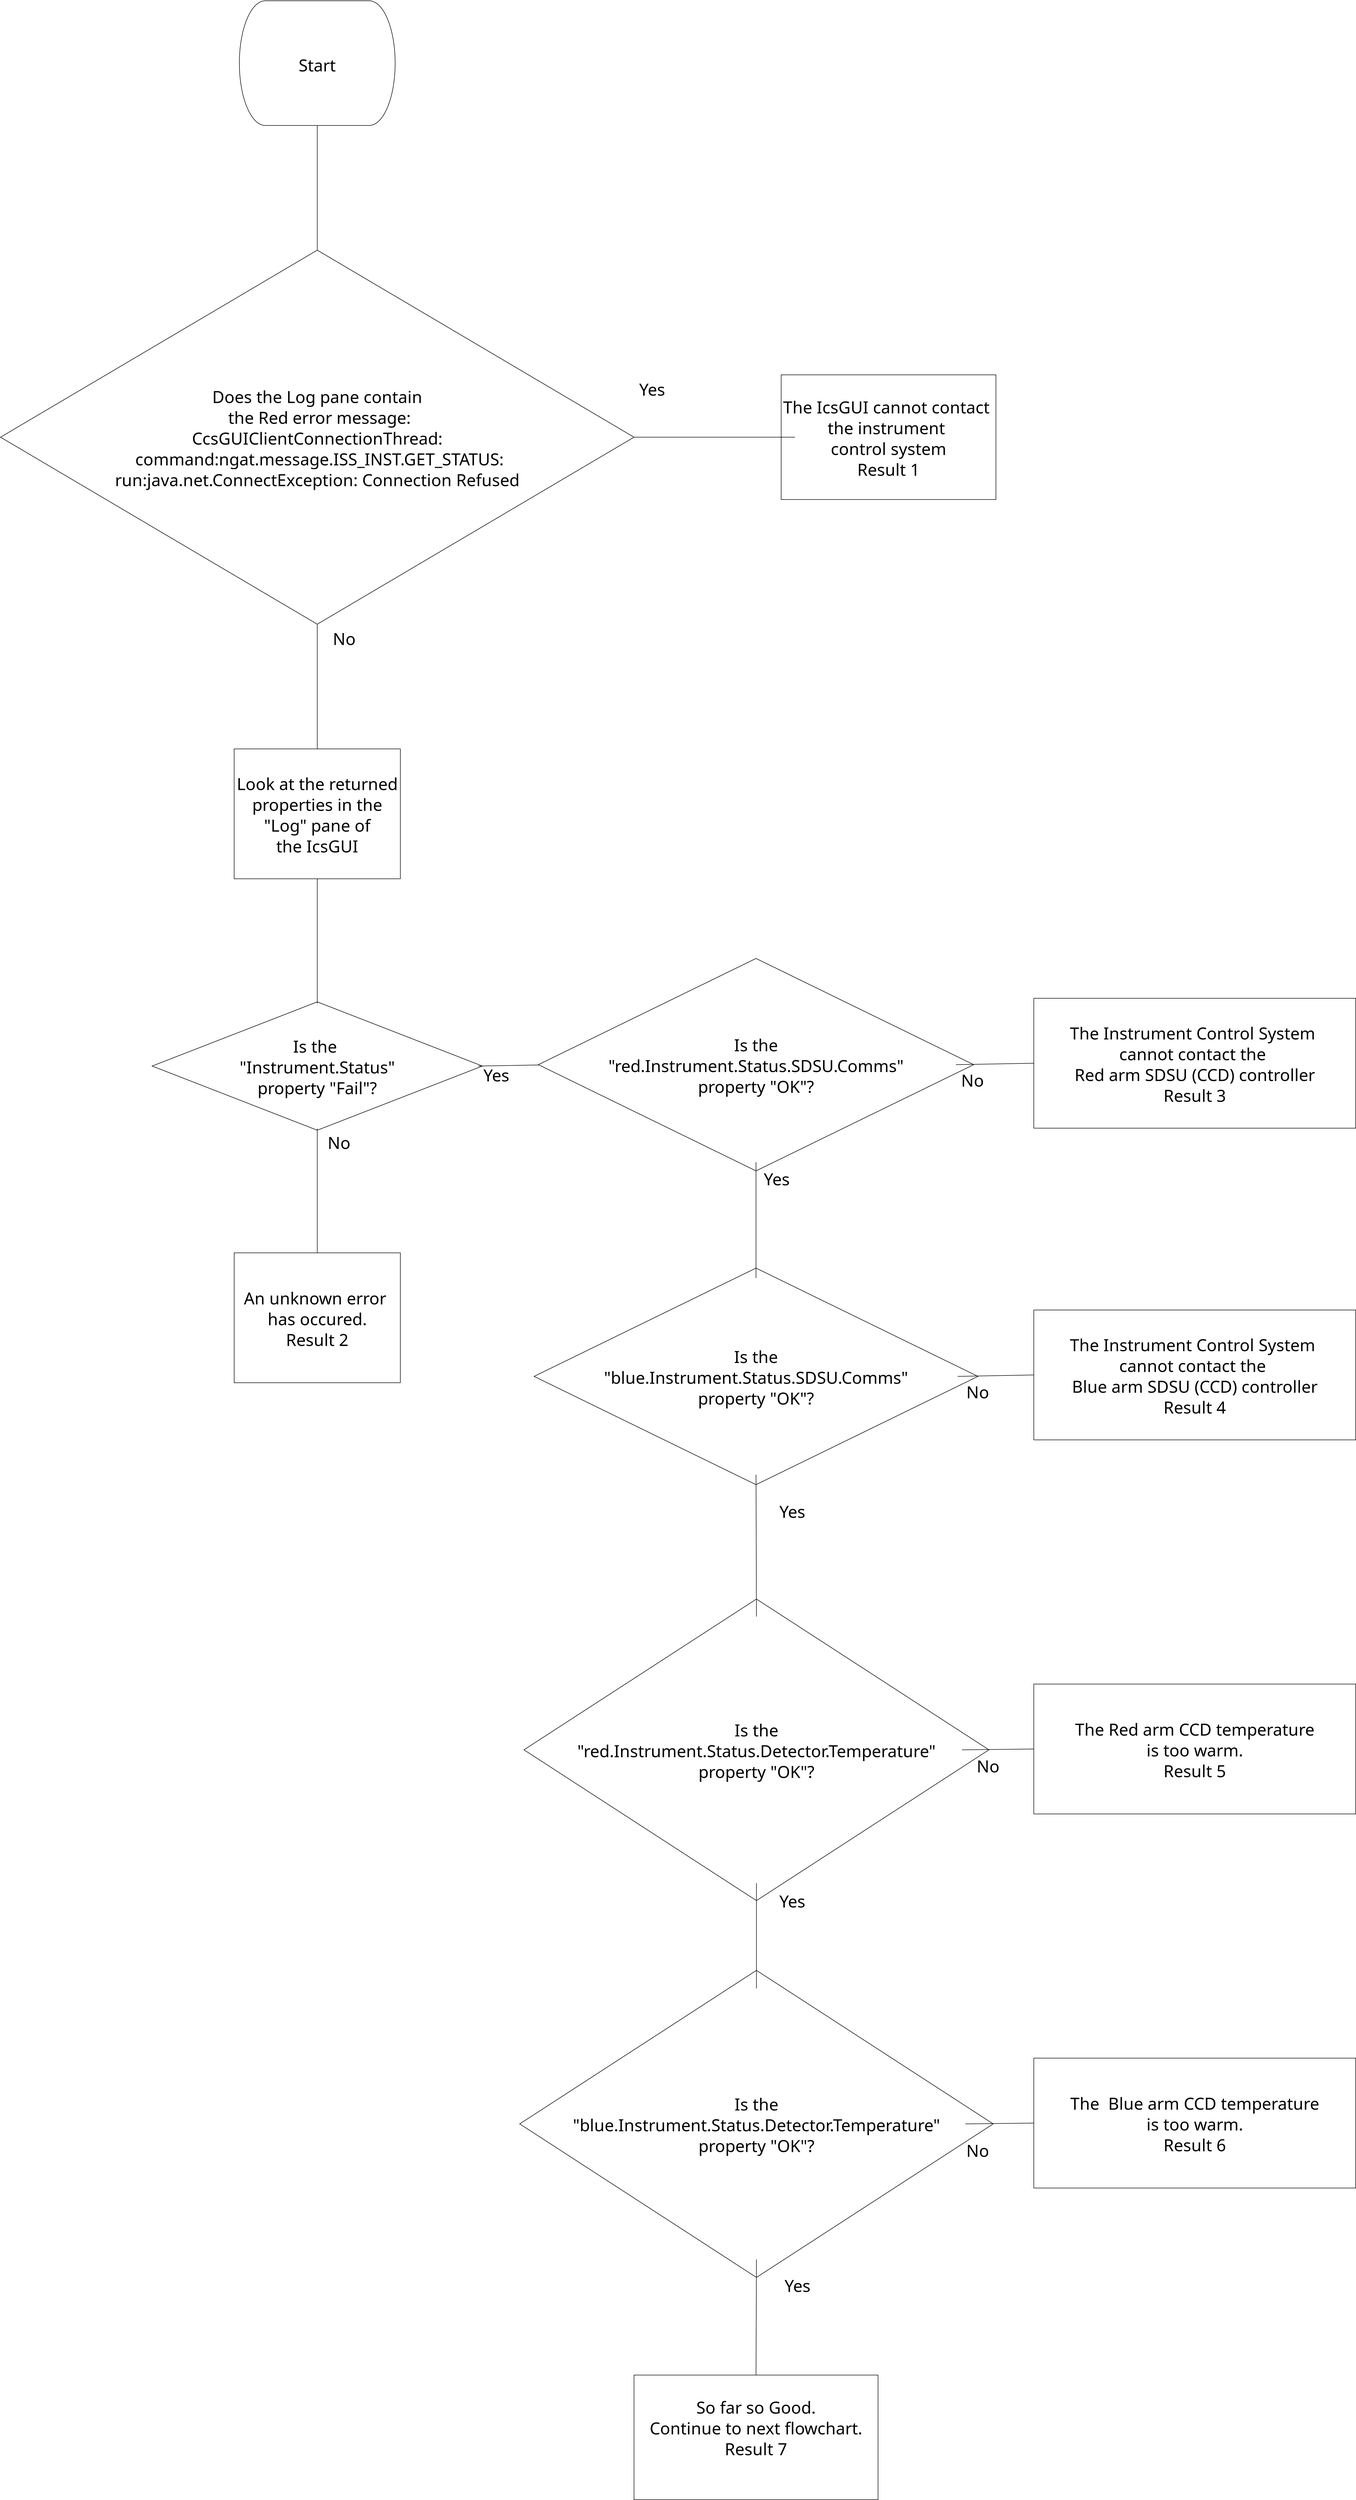 <?xml version="1.0" encoding="UTF-8"?>
<dia:diagram xmlns:dia="http://www.lysator.liu.se/~alla/dia/"><dia:layer name="Background" visible="true"><dia:object type="Flowchart - Terminal" version="0" id="O0"><dia:attribute name="obj_pos"><dia:point val="31,-24"/></dia:attribute><dia:attribute name="obj_bb"><dia:rectangle val="30.95,-24.05;61.05,0.05"/></dia:attribute><dia:attribute name="elem_corner"><dia:point val="31,-24"/></dia:attribute><dia:attribute name="elem_width"><dia:real val="30"/></dia:attribute><dia:attribute name="elem_height"><dia:real val="24"/></dia:attribute><dia:attribute name="show_background"><dia:boolean val="true"/></dia:attribute><dia:attribute name="flip_horizontal"><dia:boolean val="false"/></dia:attribute><dia:attribute name="flip_vertical"><dia:boolean val="false"/></dia:attribute><dia:attribute name="padding"><dia:real val="0.354"/></dia:attribute><dia:attribute name="text"><dia:composite type="text"><dia:attribute name="string"><dia:string>#Start#</dia:string></dia:attribute><dia:attribute name="font"><dia:font family="sans" style="0" name="Courier"/></dia:attribute><dia:attribute name="height"><dia:real val="4"/></dia:attribute><dia:attribute name="pos"><dia:point val="46,-11.05"/></dia:attribute><dia:attribute name="color"><dia:color val="#000000"/></dia:attribute><dia:attribute name="alignment"><dia:enum val="1"/></dia:attribute></dia:composite></dia:attribute></dia:object><dia:object type="Flowchart - Diamond" version="0" id="O1"><dia:attribute name="obj_pos"><dia:point val="-15,24"/></dia:attribute><dia:attribute name="obj_bb"><dia:rectangle val="-15.05,23.95;107.05,96.05"/></dia:attribute><dia:attribute name="elem_corner"><dia:point val="-15,24"/></dia:attribute><dia:attribute name="elem_width"><dia:real val="122"/></dia:attribute><dia:attribute name="elem_height"><dia:real val="72"/></dia:attribute><dia:attribute name="show_background"><dia:boolean val="true"/></dia:attribute><dia:attribute name="padding"><dia:real val="0.354"/></dia:attribute><dia:attribute name="text"><dia:composite type="text"><dia:attribute name="string"><dia:string>#Does the Log pane contain
 the Red error message:
CcsGUIClientConnectionThread:
 command:ngat.message.ISS_INST.GET_STATUS:
run:java.net.ConnectException: Connection Refused#</dia:string></dia:attribute><dia:attribute name="font"><dia:font family="sans" style="0" name="Courier"/></dia:attribute><dia:attribute name="height"><dia:real val="4"/></dia:attribute><dia:attribute name="pos"><dia:point val="46,52.95"/></dia:attribute><dia:attribute name="color"><dia:color val="#000000"/></dia:attribute><dia:attribute name="alignment"><dia:enum val="1"/></dia:attribute></dia:composite></dia:attribute></dia:object><dia:object type="Flowchart - Box" version="0" id="O2"><dia:attribute name="obj_pos"><dia:point val="138,48"/></dia:attribute><dia:attribute name="obj_bb"><dia:rectangle val="137.95,47.95;174.1,72.05"/></dia:attribute><dia:attribute name="elem_corner"><dia:point val="138,48"/></dia:attribute><dia:attribute name="elem_width"><dia:real val="36.05"/></dia:attribute><dia:attribute name="elem_height"><dia:real val="24"/></dia:attribute><dia:attribute name="show_background"><dia:boolean val="true"/></dia:attribute><dia:attribute name="padding"><dia:real val="0.5"/></dia:attribute><dia:attribute name="text"><dia:composite type="text"><dia:attribute name="string"><dia:string>#The IcsGUI cannot contact 
the instrument 
control system
Result 1#</dia:string></dia:attribute><dia:attribute name="font"><dia:font family="sans" style="0" name="Courier"/></dia:attribute><dia:attribute name="height"><dia:real val="4"/></dia:attribute><dia:attribute name="pos"><dia:point val="156.025,54.95"/></dia:attribute><dia:attribute name="color"><dia:color val="#000000"/></dia:attribute><dia:attribute name="alignment"><dia:enum val="1"/></dia:attribute></dia:composite></dia:attribute></dia:object><dia:object type="Standard - Line" version="0" id="O3"><dia:attribute name="obj_pos"><dia:point val="107,60"/></dia:attribute><dia:attribute name="obj_bb"><dia:rectangle val="106.95,59.95;138.05,60.05"/></dia:attribute><dia:attribute name="conn_endpoints"><dia:point val="107,60"/><dia:point val="138,60"/></dia:attribute><dia:attribute name="numcp"><dia:int val="1"/></dia:attribute><dia:connections><dia:connection handle="0" to="O1" connection="4"/><dia:connection handle="1" to="O2" connection="7"/></dia:connections></dia:object><dia:object type="Standard - Line" version="0" id="O4"><dia:attribute name="obj_pos"><dia:point val="46,0"/></dia:attribute><dia:attribute name="obj_bb"><dia:rectangle val="45.95,-0.05;46.05,24.05"/></dia:attribute><dia:attribute name="conn_endpoints"><dia:point val="46,0"/><dia:point val="46,24"/></dia:attribute><dia:attribute name="numcp"><dia:int val="1"/></dia:attribute><dia:connections><dia:connection handle="0" to="O0" connection="14"/><dia:connection handle="1" to="O1" connection="0"/></dia:connections></dia:object><dia:object type="Standard - Text" version="0" id="O5"><dia:attribute name="obj_pos"><dia:point val="108,52"/></dia:attribute><dia:attribute name="obj_bb"><dia:rectangle val="107.91,48.96;113,53.88"/></dia:attribute><dia:attribute name="text"><dia:composite type="text"><dia:attribute name="string"><dia:string>#Yes#</dia:string></dia:attribute><dia:attribute name="font"><dia:font family="sans" style="0" name="Courier"/></dia:attribute><dia:attribute name="height"><dia:real val="4"/></dia:attribute><dia:attribute name="pos"><dia:point val="108,52"/></dia:attribute><dia:attribute name="color"><dia:color val="#000000"/></dia:attribute><dia:attribute name="alignment"><dia:enum val="0"/></dia:attribute></dia:composite></dia:attribute></dia:object><dia:object type="Standard - Text" version="0" id="O6"><dia:attribute name="obj_pos"><dia:point val="49,100"/></dia:attribute><dia:attribute name="obj_bb"><dia:rectangle val="48.91,96.96;52.7,101.88"/></dia:attribute><dia:attribute name="text"><dia:composite type="text"><dia:attribute name="string"><dia:string>#No#</dia:string></dia:attribute><dia:attribute name="font"><dia:font family="sans" style="0" name="Courier"/></dia:attribute><dia:attribute name="height"><dia:real val="4"/></dia:attribute><dia:attribute name="pos"><dia:point val="49,100"/></dia:attribute><dia:attribute name="color"><dia:color val="#000000"/></dia:attribute><dia:attribute name="alignment"><dia:enum val="0"/></dia:attribute></dia:composite></dia:attribute></dia:object><dia:object type="Flowchart - Diamond" version="0" id="O7"><dia:attribute name="obj_pos"><dia:point val="15,169"/></dia:attribute><dia:attribute name="obj_bb"><dia:rectangle val="14.95,168.95;77.05,193.136"/></dia:attribute><dia:attribute name="elem_corner"><dia:point val="15,169"/></dia:attribute><dia:attribute name="elem_width"><dia:real val="62"/></dia:attribute><dia:attribute name="elem_height"><dia:real val="24.086"/></dia:attribute><dia:attribute name="show_background"><dia:boolean val="true"/></dia:attribute><dia:attribute name="padding"><dia:real val="0.354"/></dia:attribute><dia:attribute name="text"><dia:composite type="text"><dia:attribute name="string"><dia:string>#Is the 
&quot;Instrument.Status&quot;
property &quot;Fail&quot;?#</dia:string></dia:attribute><dia:attribute name="font"><dia:font family="sans" style="0" name="Courier"/></dia:attribute><dia:attribute name="height"><dia:real val="4"/></dia:attribute><dia:attribute name="pos"><dia:point val="46,177.993"/></dia:attribute><dia:attribute name="color"><dia:color val="#000000"/></dia:attribute><dia:attribute name="alignment"><dia:enum val="1"/></dia:attribute></dia:composite></dia:attribute></dia:object><dia:object type="Standard - Line" version="0" id="O8"><dia:attribute name="obj_pos"><dia:point val="46,145"/></dia:attribute><dia:attribute name="obj_bb"><dia:rectangle val="45.95,144.95;46.05,169.05"/></dia:attribute><dia:attribute name="conn_endpoints"><dia:point val="46,145"/><dia:point val="46,169"/></dia:attribute><dia:attribute name="numcp"><dia:int val="1"/></dia:attribute><dia:connections><dia:connection handle="1" to="O7" connection="0"/></dia:connections></dia:object><dia:object type="Flowchart - Box" version="0" id="O9"><dia:attribute name="obj_pos"><dia:point val="30,217"/></dia:attribute><dia:attribute name="obj_bb"><dia:rectangle val="29.95,216.95;62.05,242.05"/></dia:attribute><dia:attribute name="elem_corner"><dia:point val="30,217"/></dia:attribute><dia:attribute name="elem_width"><dia:real val="32"/></dia:attribute><dia:attribute name="elem_height"><dia:real val="25"/></dia:attribute><dia:attribute name="show_background"><dia:boolean val="true"/></dia:attribute><dia:attribute name="padding"><dia:real val="0.5"/></dia:attribute><dia:attribute name="text"><dia:composite type="text"><dia:attribute name="string"><dia:string>#An unknown error 
has occured.
Result 2#</dia:string></dia:attribute><dia:attribute name="font"><dia:font family="sans" style="0" name="Courier"/></dia:attribute><dia:attribute name="height"><dia:real val="4"/></dia:attribute><dia:attribute name="pos"><dia:point val="46,226.45"/></dia:attribute><dia:attribute name="color"><dia:color val="#000000"/></dia:attribute><dia:attribute name="alignment"><dia:enum val="1"/></dia:attribute></dia:composite></dia:attribute></dia:object><dia:object type="Standard - Line" version="0" id="O10"><dia:attribute name="obj_pos"><dia:point val="46,193.086"/></dia:attribute><dia:attribute name="obj_bb"><dia:rectangle val="45.95,193.036;46.05,217.05"/></dia:attribute><dia:attribute name="conn_endpoints"><dia:point val="46,193.086"/><dia:point val="46,217"/></dia:attribute><dia:attribute name="numcp"><dia:int val="1"/></dia:attribute><dia:connections><dia:connection handle="0" to="O7" connection="8"/><dia:connection handle="1" to="O9" connection="2"/></dia:connections></dia:object><dia:object type="Flowchart - Box" version="0" id="O11"><dia:attribute name="obj_pos"><dia:point val="30,120"/></dia:attribute><dia:attribute name="obj_bb"><dia:rectangle val="29.95,119.95;62.05,145.05"/></dia:attribute><dia:attribute name="elem_corner"><dia:point val="30,120"/></dia:attribute><dia:attribute name="elem_width"><dia:real val="32"/></dia:attribute><dia:attribute name="elem_height"><dia:real val="25"/></dia:attribute><dia:attribute name="show_background"><dia:boolean val="true"/></dia:attribute><dia:attribute name="padding"><dia:real val="0.5"/></dia:attribute><dia:attribute name="text"><dia:composite type="text"><dia:attribute name="string"><dia:string>#Look at the returned
properties in the
&quot;Log&quot; pane of
the IcsGUI#</dia:string></dia:attribute><dia:attribute name="font"><dia:font family="sans" style="0" name="Courier"/></dia:attribute><dia:attribute name="height"><dia:real val="4"/></dia:attribute><dia:attribute name="pos"><dia:point val="46,127.45"/></dia:attribute><dia:attribute name="color"><dia:color val="#000000"/></dia:attribute><dia:attribute name="alignment"><dia:enum val="1"/></dia:attribute></dia:composite></dia:attribute></dia:object><dia:object type="Standard - Line" version="0" id="O12"><dia:attribute name="obj_pos"><dia:point val="46,96"/></dia:attribute><dia:attribute name="obj_bb"><dia:rectangle val="45.95,95.95;46.05,120.05"/></dia:attribute><dia:attribute name="conn_endpoints"><dia:point val="46,96"/><dia:point val="46,120"/></dia:attribute><dia:attribute name="numcp"><dia:int val="1"/></dia:attribute><dia:connections><dia:connection handle="0" to="O1" connection="8"/><dia:connection handle="1" to="O11" connection="2"/></dia:connections></dia:object><dia:object type="Standard - Text" version="0" id="O13"><dia:attribute name="obj_pos"><dia:point val="48,197"/></dia:attribute><dia:attribute name="obj_bb"><dia:rectangle val="47.91,193.96;51.7,198.88"/></dia:attribute><dia:attribute name="text"><dia:composite type="text"><dia:attribute name="string"><dia:string>#No#</dia:string></dia:attribute><dia:attribute name="font"><dia:font family="sans" style="0" name="Courier"/></dia:attribute><dia:attribute name="height"><dia:real val="4"/></dia:attribute><dia:attribute name="pos"><dia:point val="48,197"/></dia:attribute><dia:attribute name="color"><dia:color val="#000000"/></dia:attribute><dia:attribute name="alignment"><dia:enum val="0"/></dia:attribute></dia:composite></dia:attribute></dia:object><dia:object type="Standard - Line" version="0" id="O14"><dia:attribute name="obj_pos"><dia:point val="77,181.043"/></dia:attribute><dia:attribute name="obj_bb"><dia:rectangle val="76.949,180.725;92.051,181.094"/></dia:attribute><dia:attribute name="conn_endpoints"><dia:point val="77,181.043"/><dia:point val="92,180.776"/></dia:attribute><dia:attribute name="numcp"><dia:int val="1"/></dia:attribute><dia:connections><dia:connection handle="0" to="O7" connection="4"/><dia:connection handle="1" to="O16" connection="12"/></dia:connections></dia:object><dia:object type="Standard - Text" version="0" id="O15"><dia:attribute name="obj_pos"><dia:point val="78,184"/></dia:attribute><dia:attribute name="obj_bb"><dia:rectangle val="77.91,180.96;83,189.88"/></dia:attribute><dia:attribute name="text"><dia:composite type="text"><dia:attribute name="string"><dia:string>#Yes
#</dia:string></dia:attribute><dia:attribute name="font"><dia:font family="sans" style="0" name="Courier"/></dia:attribute><dia:attribute name="height"><dia:real val="4"/></dia:attribute><dia:attribute name="pos"><dia:point val="78,184"/></dia:attribute><dia:attribute name="color"><dia:color val="#000000"/></dia:attribute><dia:attribute name="alignment"><dia:enum val="0"/></dia:attribute></dia:composite></dia:attribute></dia:object><dia:object type="Flowchart - Diamond" version="0" id="O16"><dia:attribute name="obj_pos"><dia:point val="92,162"/></dia:attribute><dia:attribute name="obj_bb"><dia:rectangle val="91.95,161.95;169.05,199.603"/></dia:attribute><dia:attribute name="elem_corner"><dia:point val="92,162"/></dia:attribute><dia:attribute name="elem_width"><dia:real val="77"/></dia:attribute><dia:attribute name="elem_height"><dia:real val="37.553"/></dia:attribute><dia:attribute name="show_background"><dia:boolean val="true"/></dia:attribute><dia:attribute name="padding"><dia:real val="0.354"/></dia:attribute><dia:attribute name="text"><dia:composite type="text"><dia:attribute name="string"><dia:string>#Is the
&quot;red.Instrument.Status.SDSU.Comms&quot;
property &quot;OK&quot;?#</dia:string></dia:attribute><dia:attribute name="font"><dia:font family="sans" style="0" name="Courier"/></dia:attribute><dia:attribute name="height"><dia:real val="4"/></dia:attribute><dia:attribute name="pos"><dia:point val="130.5,177.726"/></dia:attribute><dia:attribute name="color"><dia:color val="#000000"/></dia:attribute><dia:attribute name="alignment"><dia:enum val="1"/></dia:attribute></dia:composite></dia:attribute></dia:object><dia:object type="Flowchart - Box" version="0" id="O17"><dia:attribute name="obj_pos"><dia:point val="184,168"/></dia:attribute><dia:attribute name="obj_bb"><dia:rectangle val="183.95,167.95;246.05,193.05"/></dia:attribute><dia:attribute name="elem_corner"><dia:point val="184,168"/></dia:attribute><dia:attribute name="elem_width"><dia:real val="62"/></dia:attribute><dia:attribute name="elem_height"><dia:real val="25"/></dia:attribute><dia:attribute name="show_background"><dia:boolean val="true"/></dia:attribute><dia:attribute name="padding"><dia:real val="0.5"/></dia:attribute><dia:attribute name="text"><dia:composite type="text"><dia:attribute name="string"><dia:string>#The Instrument Control System 
cannot contact the 
Red arm SDSU (CCD) controller
Result 3#</dia:string></dia:attribute><dia:attribute name="font"><dia:font family="sans" style="0" name="Courier"/></dia:attribute><dia:attribute name="height"><dia:real val="4"/></dia:attribute><dia:attribute name="pos"><dia:point val="215,175.45"/></dia:attribute><dia:attribute name="color"><dia:color val="#000000"/></dia:attribute><dia:attribute name="alignment"><dia:enum val="1"/></dia:attribute></dia:composite></dia:attribute></dia:object><dia:object type="Standard - Line" version="0" id="O18"><dia:attribute name="obj_pos"><dia:point val="169,180.776"/></dia:attribute><dia:attribute name="obj_bb"><dia:rectangle val="168.949,180.449;184.051,180.827"/></dia:attribute><dia:attribute name="conn_endpoints"><dia:point val="169,180.776"/><dia:point val="184,180.5"/></dia:attribute><dia:attribute name="numcp"><dia:int val="1"/></dia:attribute><dia:connections><dia:connection handle="0" to="O16" connection="4"/><dia:connection handle="1" to="O17" connection="7"/></dia:connections></dia:object><dia:object type="Standard - Text" version="0" id="O19"><dia:attribute name="obj_pos"><dia:point val="170,185"/></dia:attribute><dia:attribute name="obj_bb"><dia:rectangle val="169.91,181.96;173.7,186.88"/></dia:attribute><dia:attribute name="text"><dia:composite type="text"><dia:attribute name="string"><dia:string>#No#</dia:string></dia:attribute><dia:attribute name="font"><dia:font family="sans" style="0" name="Courier"/></dia:attribute><dia:attribute name="height"><dia:real val="4"/></dia:attribute><dia:attribute name="pos"><dia:point val="170,185"/></dia:attribute><dia:attribute name="color"><dia:color val="#000000"/></dia:attribute><dia:attribute name="alignment"><dia:enum val="0"/></dia:attribute></dia:composite></dia:attribute></dia:object><dia:object type="Flowchart - Diamond" version="0" id="O20"><dia:attribute name="obj_pos"><dia:point val="91.666,221.837"/></dia:attribute><dia:attribute name="obj_bb"><dia:rectangle val="91.616,221.787;169.384,259.765"/></dia:attribute><dia:attribute name="elem_corner"><dia:point val="91.666,221.837"/></dia:attribute><dia:attribute name="elem_width"><dia:real val="77.668"/></dia:attribute><dia:attribute name="elem_height"><dia:real val="37.878"/></dia:attribute><dia:attribute name="show_background"><dia:boolean val="true"/></dia:attribute><dia:attribute name="padding"><dia:real val="0.354"/></dia:attribute><dia:attribute name="text"><dia:composite type="text"><dia:attribute name="string"><dia:string>#Is the
&quot;blue.Instrument.Status.SDSU.Comms&quot;
property &quot;OK&quot;?#</dia:string></dia:attribute><dia:attribute name="font"><dia:font family="sans" style="0" name="Courier"/></dia:attribute><dia:attribute name="height"><dia:real val="4"/></dia:attribute><dia:attribute name="pos"><dia:point val="130.5,237.726"/></dia:attribute><dia:attribute name="color"><dia:color val="#000000"/></dia:attribute><dia:attribute name="alignment"><dia:enum val="1"/></dia:attribute></dia:composite></dia:attribute></dia:object><dia:object type="Flowchart - Box" version="0" id="O21"><dia:attribute name="obj_pos"><dia:point val="184,228"/></dia:attribute><dia:attribute name="obj_bb"><dia:rectangle val="183.95,227.95;246.05,253.05"/></dia:attribute><dia:attribute name="elem_corner"><dia:point val="184,228"/></dia:attribute><dia:attribute name="elem_width"><dia:real val="62"/></dia:attribute><dia:attribute name="elem_height"><dia:real val="25"/></dia:attribute><dia:attribute name="show_background"><dia:boolean val="true"/></dia:attribute><dia:attribute name="padding"><dia:real val="0.5"/></dia:attribute><dia:attribute name="text"><dia:composite type="text"><dia:attribute name="string"><dia:string>#The Instrument Control System 
cannot contact the 
Blue arm SDSU (CCD) controller
Result 4#</dia:string></dia:attribute><dia:attribute name="font"><dia:font family="sans" style="0" name="Courier"/></dia:attribute><dia:attribute name="height"><dia:real val="4"/></dia:attribute><dia:attribute name="pos"><dia:point val="215,235.45"/></dia:attribute><dia:attribute name="color"><dia:color val="#000000"/></dia:attribute><dia:attribute name="alignment"><dia:enum val="1"/></dia:attribute></dia:composite></dia:attribute></dia:object><dia:object type="Standard - Line" version="0" id="O22"><dia:attribute name="obj_pos"><dia:point val="130.5,199.553"/></dia:attribute><dia:attribute name="obj_bb"><dia:rectangle val="130.45,199.503;130.55,221.887"/></dia:attribute><dia:attribute name="conn_endpoints"><dia:point val="130.5,199.553"/><dia:point val="130.5,221.837"/></dia:attribute><dia:attribute name="numcp"><dia:int val="1"/></dia:attribute><dia:connections><dia:connection handle="0" to="O16" connection="8"/><dia:connection handle="1" to="O20" connection="0"/></dia:connections></dia:object><dia:object type="Standard - Text" version="0" id="O23"><dia:attribute name="obj_pos"><dia:point val="132,204"/></dia:attribute><dia:attribute name="obj_bb"><dia:rectangle val="131.91,200.96;137,205.88"/></dia:attribute><dia:attribute name="text"><dia:composite type="text"><dia:attribute name="string"><dia:string>#Yes#</dia:string></dia:attribute><dia:attribute name="font"><dia:font family="sans" style="0" name="Courier"/></dia:attribute><dia:attribute name="height"><dia:real val="4"/></dia:attribute><dia:attribute name="pos"><dia:point val="132,204"/></dia:attribute><dia:attribute name="color"><dia:color val="#000000"/></dia:attribute><dia:attribute name="alignment"><dia:enum val="0"/></dia:attribute></dia:composite></dia:attribute></dia:object><dia:object type="Standard - Text" version="0" id="O24"><dia:attribute name="obj_pos"><dia:point val="171,245"/></dia:attribute><dia:attribute name="obj_bb"><dia:rectangle val="171,242.05;174.7,246.7"/></dia:attribute><dia:attribute name="text"><dia:composite type="text"><dia:attribute name="string"><dia:string>#No#</dia:string></dia:attribute><dia:attribute name="font"><dia:font family="sans" style="0" name="Courier"/></dia:attribute><dia:attribute name="height"><dia:real val="4"/></dia:attribute><dia:attribute name="pos"><dia:point val="171,245"/></dia:attribute><dia:attribute name="color"><dia:color val="#000000"/></dia:attribute><dia:attribute name="alignment"><dia:enum val="0"/></dia:attribute></dia:composite></dia:attribute></dia:object><dia:object type="Standard - Text" version="0" id="O25"><dia:attribute name="obj_pos"><dia:point val="135,268"/></dia:attribute><dia:attribute name="obj_bb"><dia:rectangle val="135,265.05;140,269.7"/></dia:attribute><dia:attribute name="text"><dia:composite type="text"><dia:attribute name="string"><dia:string>#Yes#</dia:string></dia:attribute><dia:attribute name="font"><dia:font family="sans" style="0" name="Courier"/></dia:attribute><dia:attribute name="height"><dia:real val="4"/></dia:attribute><dia:attribute name="pos"><dia:point val="135,268"/></dia:attribute><dia:attribute name="color"><dia:color val="#000000"/></dia:attribute><dia:attribute name="alignment"><dia:enum val="0"/></dia:attribute></dia:composite></dia:attribute></dia:object><dia:object type="Standard - Line" version="0" id="O26"><dia:attribute name="obj_pos"><dia:point val="169.334,240.776"/></dia:attribute><dia:attribute name="obj_bb"><dia:rectangle val="169.283,240.449;184.051,240.827"/></dia:attribute><dia:attribute name="conn_endpoints"><dia:point val="169.334,240.776"/><dia:point val="184,240.5"/></dia:attribute><dia:attribute name="numcp"><dia:int val="1"/></dia:attribute><dia:connections><dia:connection handle="0" to="O20" connection="4"/><dia:connection handle="1" to="O21" connection="7"/></dia:connections></dia:object><dia:object type="Flowchart - Diamond" version="0" id="O27"><dia:attribute name="obj_pos"><dia:point val="91,287"/></dia:attribute><dia:attribute name="obj_bb"><dia:rectangle val="90.95,286.95;170.215,338.364"/></dia:attribute><dia:attribute name="elem_corner"><dia:point val="91,287"/></dia:attribute><dia:attribute name="elem_width"><dia:real val="79.165"/></dia:attribute><dia:attribute name="elem_height"><dia:real val="51.314"/></dia:attribute><dia:attribute name="show_background"><dia:boolean val="true"/></dia:attribute><dia:attribute name="padding"><dia:real val="0.354"/></dia:attribute><dia:attribute name="text"><dia:composite type="text"><dia:attribute name="string"><dia:string>#Is the
&quot;red.Instrument.Status.Detector.Temperature&quot;
property &quot;OK&quot;?#</dia:string></dia:attribute><dia:attribute name="font"><dia:font family="sans" style="0" name="Courier"/></dia:attribute><dia:attribute name="height"><dia:real val="4"/></dia:attribute><dia:attribute name="pos"><dia:point val="130.583,309.607"/></dia:attribute><dia:attribute name="color"><dia:color val="#000000"/></dia:attribute><dia:attribute name="alignment"><dia:enum val="1"/></dia:attribute></dia:composite></dia:attribute></dia:object><dia:object type="Standard - Text" version="0" id="O28"><dia:attribute name="obj_pos"><dia:point val="135,343"/></dia:attribute><dia:attribute name="obj_bb"><dia:rectangle val="135,340.05;140,344.7"/></dia:attribute><dia:attribute name="text"><dia:composite type="text"><dia:attribute name="string"><dia:string>#Yes#</dia:string></dia:attribute><dia:attribute name="font"><dia:font family="sans" style="0" name="Courier"/></dia:attribute><dia:attribute name="height"><dia:real val="4"/></dia:attribute><dia:attribute name="pos"><dia:point val="135,343"/></dia:attribute><dia:attribute name="color"><dia:color val="#000000"/></dia:attribute><dia:attribute name="alignment"><dia:enum val="0"/></dia:attribute></dia:composite></dia:attribute></dia:object><dia:object type="Standard - Text" version="0" id="O29"><dia:attribute name="obj_pos"><dia:point val="173,317"/></dia:attribute><dia:attribute name="obj_bb"><dia:rectangle val="173,314.05;176.7,318.7"/></dia:attribute><dia:attribute name="text"><dia:composite type="text"><dia:attribute name="string"><dia:string>#No#</dia:string></dia:attribute><dia:attribute name="font"><dia:font family="sans" style="0" name="Courier"/></dia:attribute><dia:attribute name="height"><dia:real val="4"/></dia:attribute><dia:attribute name="pos"><dia:point val="173,317"/></dia:attribute><dia:attribute name="color"><dia:color val="#000000"/></dia:attribute><dia:attribute name="alignment"><dia:enum val="0"/></dia:attribute></dia:composite></dia:attribute></dia:object><dia:object type="Flowchart - Box" version="0" id="O30"><dia:attribute name="obj_pos"><dia:point val="184,300"/></dia:attribute><dia:attribute name="obj_bb"><dia:rectangle val="183.95,299.95;246.05,325.05"/></dia:attribute><dia:attribute name="elem_corner"><dia:point val="184,300"/></dia:attribute><dia:attribute name="elem_width"><dia:real val="62"/></dia:attribute><dia:attribute name="elem_height"><dia:real val="25"/></dia:attribute><dia:attribute name="show_background"><dia:boolean val="true"/></dia:attribute><dia:attribute name="padding"><dia:real val="0.5"/></dia:attribute><dia:attribute name="text"><dia:composite type="text"><dia:attribute name="string"><dia:string>#The Red arm CCD temperature
is too warm.
Result 5#</dia:string></dia:attribute><dia:attribute name="font"><dia:font family="sans" style="0" name="Courier"/></dia:attribute><dia:attribute name="height"><dia:real val="4"/></dia:attribute><dia:attribute name="pos"><dia:point val="215,309.45"/></dia:attribute><dia:attribute name="color"><dia:color val="#000000"/></dia:attribute><dia:attribute name="alignment"><dia:enum val="1"/></dia:attribute></dia:composite></dia:attribute></dia:object><dia:object type="Standard - Line" version="0" id="O31"><dia:attribute name="obj_pos"><dia:point val="184,312.5"/></dia:attribute><dia:attribute name="obj_bb"><dia:rectangle val="170.115,312.449;184.051,312.708"/></dia:attribute><dia:attribute name="conn_endpoints"><dia:point val="184,312.5"/><dia:point val="170.165,312.657"/></dia:attribute><dia:attribute name="numcp"><dia:int val="1"/></dia:attribute><dia:connections><dia:connection handle="0" to="O30" connection="7"/><dia:connection handle="1" to="O27" connection="4"/></dia:connections></dia:object><dia:object type="Standard - Line" version="0" id="O32"><dia:attribute name="obj_pos"><dia:point val="130.5,259.715"/></dia:attribute><dia:attribute name="obj_bb"><dia:rectangle val="130.45,259.665;130.633,287.05"/></dia:attribute><dia:attribute name="conn_endpoints"><dia:point val="130.5,259.715"/><dia:point val="130.583,287"/></dia:attribute><dia:attribute name="numcp"><dia:int val="1"/></dia:attribute><dia:connections><dia:connection handle="0" to="O20" connection="8"/><dia:connection handle="1" to="O27" connection="0"/></dia:connections></dia:object><dia:object type="Flowchart - Diamond" version="0" id="O33"><dia:attribute name="obj_pos"><dia:point val="90.35,358.579"/></dia:attribute><dia:attribute name="obj_bb"><dia:rectangle val="90.3,358.529;170.865,410.785"/></dia:attribute><dia:attribute name="elem_corner"><dia:point val="90.35,358.579"/></dia:attribute><dia:attribute name="elem_width"><dia:real val="80.466"/></dia:attribute><dia:attribute name="elem_height"><dia:real val="52.157"/></dia:attribute><dia:attribute name="show_background"><dia:boolean val="true"/></dia:attribute><dia:attribute name="padding"><dia:real val="0.354"/></dia:attribute><dia:attribute name="text"><dia:composite type="text"><dia:attribute name="string"><dia:string>#Is the
&quot;blue.Instrument.Status.Detector.Temperature&quot;
property &quot;OK&quot;?#</dia:string></dia:attribute><dia:attribute name="font"><dia:font family="sans" style="0" name="Courier"/></dia:attribute><dia:attribute name="height"><dia:real val="4"/></dia:attribute><dia:attribute name="pos"><dia:point val="130.583,381.607"/></dia:attribute><dia:attribute name="color"><dia:color val="#000000"/></dia:attribute><dia:attribute name="alignment"><dia:enum val="1"/></dia:attribute></dia:composite></dia:attribute></dia:object><dia:object type="Flowchart - Box" version="0" id="O34"><dia:attribute name="obj_pos"><dia:point val="184,372"/></dia:attribute><dia:attribute name="obj_bb"><dia:rectangle val="183.95,371.95;246.05,397.05"/></dia:attribute><dia:attribute name="elem_corner"><dia:point val="184,372"/></dia:attribute><dia:attribute name="elem_width"><dia:real val="62"/></dia:attribute><dia:attribute name="elem_height"><dia:real val="25"/></dia:attribute><dia:attribute name="show_background"><dia:boolean val="true"/></dia:attribute><dia:attribute name="padding"><dia:real val="0.5"/></dia:attribute><dia:attribute name="text"><dia:composite type="text"><dia:attribute name="string"><dia:string>#The  Blue arm CCD temperature
is too warm.
Result 6#</dia:string></dia:attribute><dia:attribute name="font"><dia:font family="sans" style="0" name="Courier"/></dia:attribute><dia:attribute name="height"><dia:real val="4"/></dia:attribute><dia:attribute name="pos"><dia:point val="215,381.45"/></dia:attribute><dia:attribute name="color"><dia:color val="#000000"/></dia:attribute><dia:attribute name="alignment"><dia:enum val="1"/></dia:attribute></dia:composite></dia:attribute></dia:object><dia:object type="Standard - Text" version="0" id="O35"><dia:attribute name="obj_pos"><dia:point val="136,417"/></dia:attribute><dia:attribute name="obj_bb"><dia:rectangle val="136,413.96;141.09,418.88"/></dia:attribute><dia:attribute name="text"><dia:composite type="text"><dia:attribute name="string"><dia:string>#Yes#</dia:string></dia:attribute><dia:attribute name="font"><dia:font family="sans" style="0" name="Courier"/></dia:attribute><dia:attribute name="height"><dia:real val="4"/></dia:attribute><dia:attribute name="pos"><dia:point val="136,417"/></dia:attribute><dia:attribute name="color"><dia:color val="#000000"/></dia:attribute><dia:attribute name="alignment"><dia:enum val="0"/></dia:attribute></dia:composite></dia:attribute></dia:object><dia:object type="Standard - Text" version="0" id="O36"><dia:attribute name="obj_pos"><dia:point val="171,391"/></dia:attribute><dia:attribute name="obj_bb"><dia:rectangle val="170.91,387.96;174.7,392.88"/></dia:attribute><dia:attribute name="text"><dia:composite type="text"><dia:attribute name="string"><dia:string>#No#</dia:string></dia:attribute><dia:attribute name="font"><dia:font family="sans" style="0" name="Courier"/></dia:attribute><dia:attribute name="height"><dia:real val="4"/></dia:attribute><dia:attribute name="pos"><dia:point val="171,391"/></dia:attribute><dia:attribute name="color"><dia:color val="#000000"/></dia:attribute><dia:attribute name="alignment"><dia:enum val="0"/></dia:attribute></dia:composite></dia:attribute></dia:object><dia:object type="Standard - Line" version="0" id="O37"><dia:attribute name="obj_pos"><dia:point val="130.583,338.314"/></dia:attribute><dia:attribute name="obj_bb"><dia:rectangle val="130.533,338.264;130.633,358.629"/></dia:attribute><dia:attribute name="conn_endpoints"><dia:point val="130.583,338.314"/><dia:point val="130.583,358.579"/></dia:attribute><dia:attribute name="numcp"><dia:int val="1"/></dia:attribute><dia:connections><dia:connection handle="0" to="O27" connection="8"/><dia:connection handle="1" to="O33" connection="0"/></dia:connections></dia:object><dia:object type="Standard - Line" version="0" id="O38"><dia:attribute name="obj_pos"><dia:point val="170.815,384.657"/></dia:attribute><dia:attribute name="obj_bb"><dia:rectangle val="170.765,384.449;184.051,384.708"/></dia:attribute><dia:attribute name="conn_endpoints"><dia:point val="170.815,384.657"/><dia:point val="184,384.5"/></dia:attribute><dia:attribute name="numcp"><dia:int val="1"/></dia:attribute><dia:connections><dia:connection handle="0" to="O33" connection="4"/><dia:connection handle="1" to="O34" connection="7"/></dia:connections></dia:object><dia:object type="Flowchart - Box" version="0" id="O39"><dia:attribute name="obj_pos"><dia:point val="107,433"/></dia:attribute><dia:attribute name="obj_bb"><dia:rectangle val="106.95,432.95;154.05,457.05"/></dia:attribute><dia:attribute name="elem_corner"><dia:point val="107,433"/></dia:attribute><dia:attribute name="elem_width"><dia:real val="47"/></dia:attribute><dia:attribute name="elem_height"><dia:real val="24"/></dia:attribute><dia:attribute name="show_background"><dia:boolean val="true"/></dia:attribute><dia:attribute name="padding"><dia:real val="0.5"/></dia:attribute><dia:attribute name="text"><dia:composite type="text"><dia:attribute name="string"><dia:string>#So far so Good.
Continue to next flowchart.
Result 7
#</dia:string></dia:attribute><dia:attribute name="font"><dia:font family="sans" style="0" name="Courier"/></dia:attribute><dia:attribute name="height"><dia:real val="4"/></dia:attribute><dia:attribute name="pos"><dia:point val="130.5,439.95"/></dia:attribute><dia:attribute name="color"><dia:color val="#000000"/></dia:attribute><dia:attribute name="alignment"><dia:enum val="1"/></dia:attribute></dia:composite></dia:attribute></dia:object><dia:object type="Standard - Line" version="0" id="O40"><dia:attribute name="obj_pos"><dia:point val="130.583,410.735"/></dia:attribute><dia:attribute name="obj_bb"><dia:rectangle val="130.45,410.685;130.633,433.05"/></dia:attribute><dia:attribute name="conn_endpoints"><dia:point val="130.583,410.735"/><dia:point val="130.5,433"/></dia:attribute><dia:attribute name="numcp"><dia:int val="1"/></dia:attribute><dia:connections><dia:connection handle="0" to="O33" connection="8"/><dia:connection handle="1" to="O39" connection="2"/></dia:connections></dia:object></dia:layer></dia:diagram>
